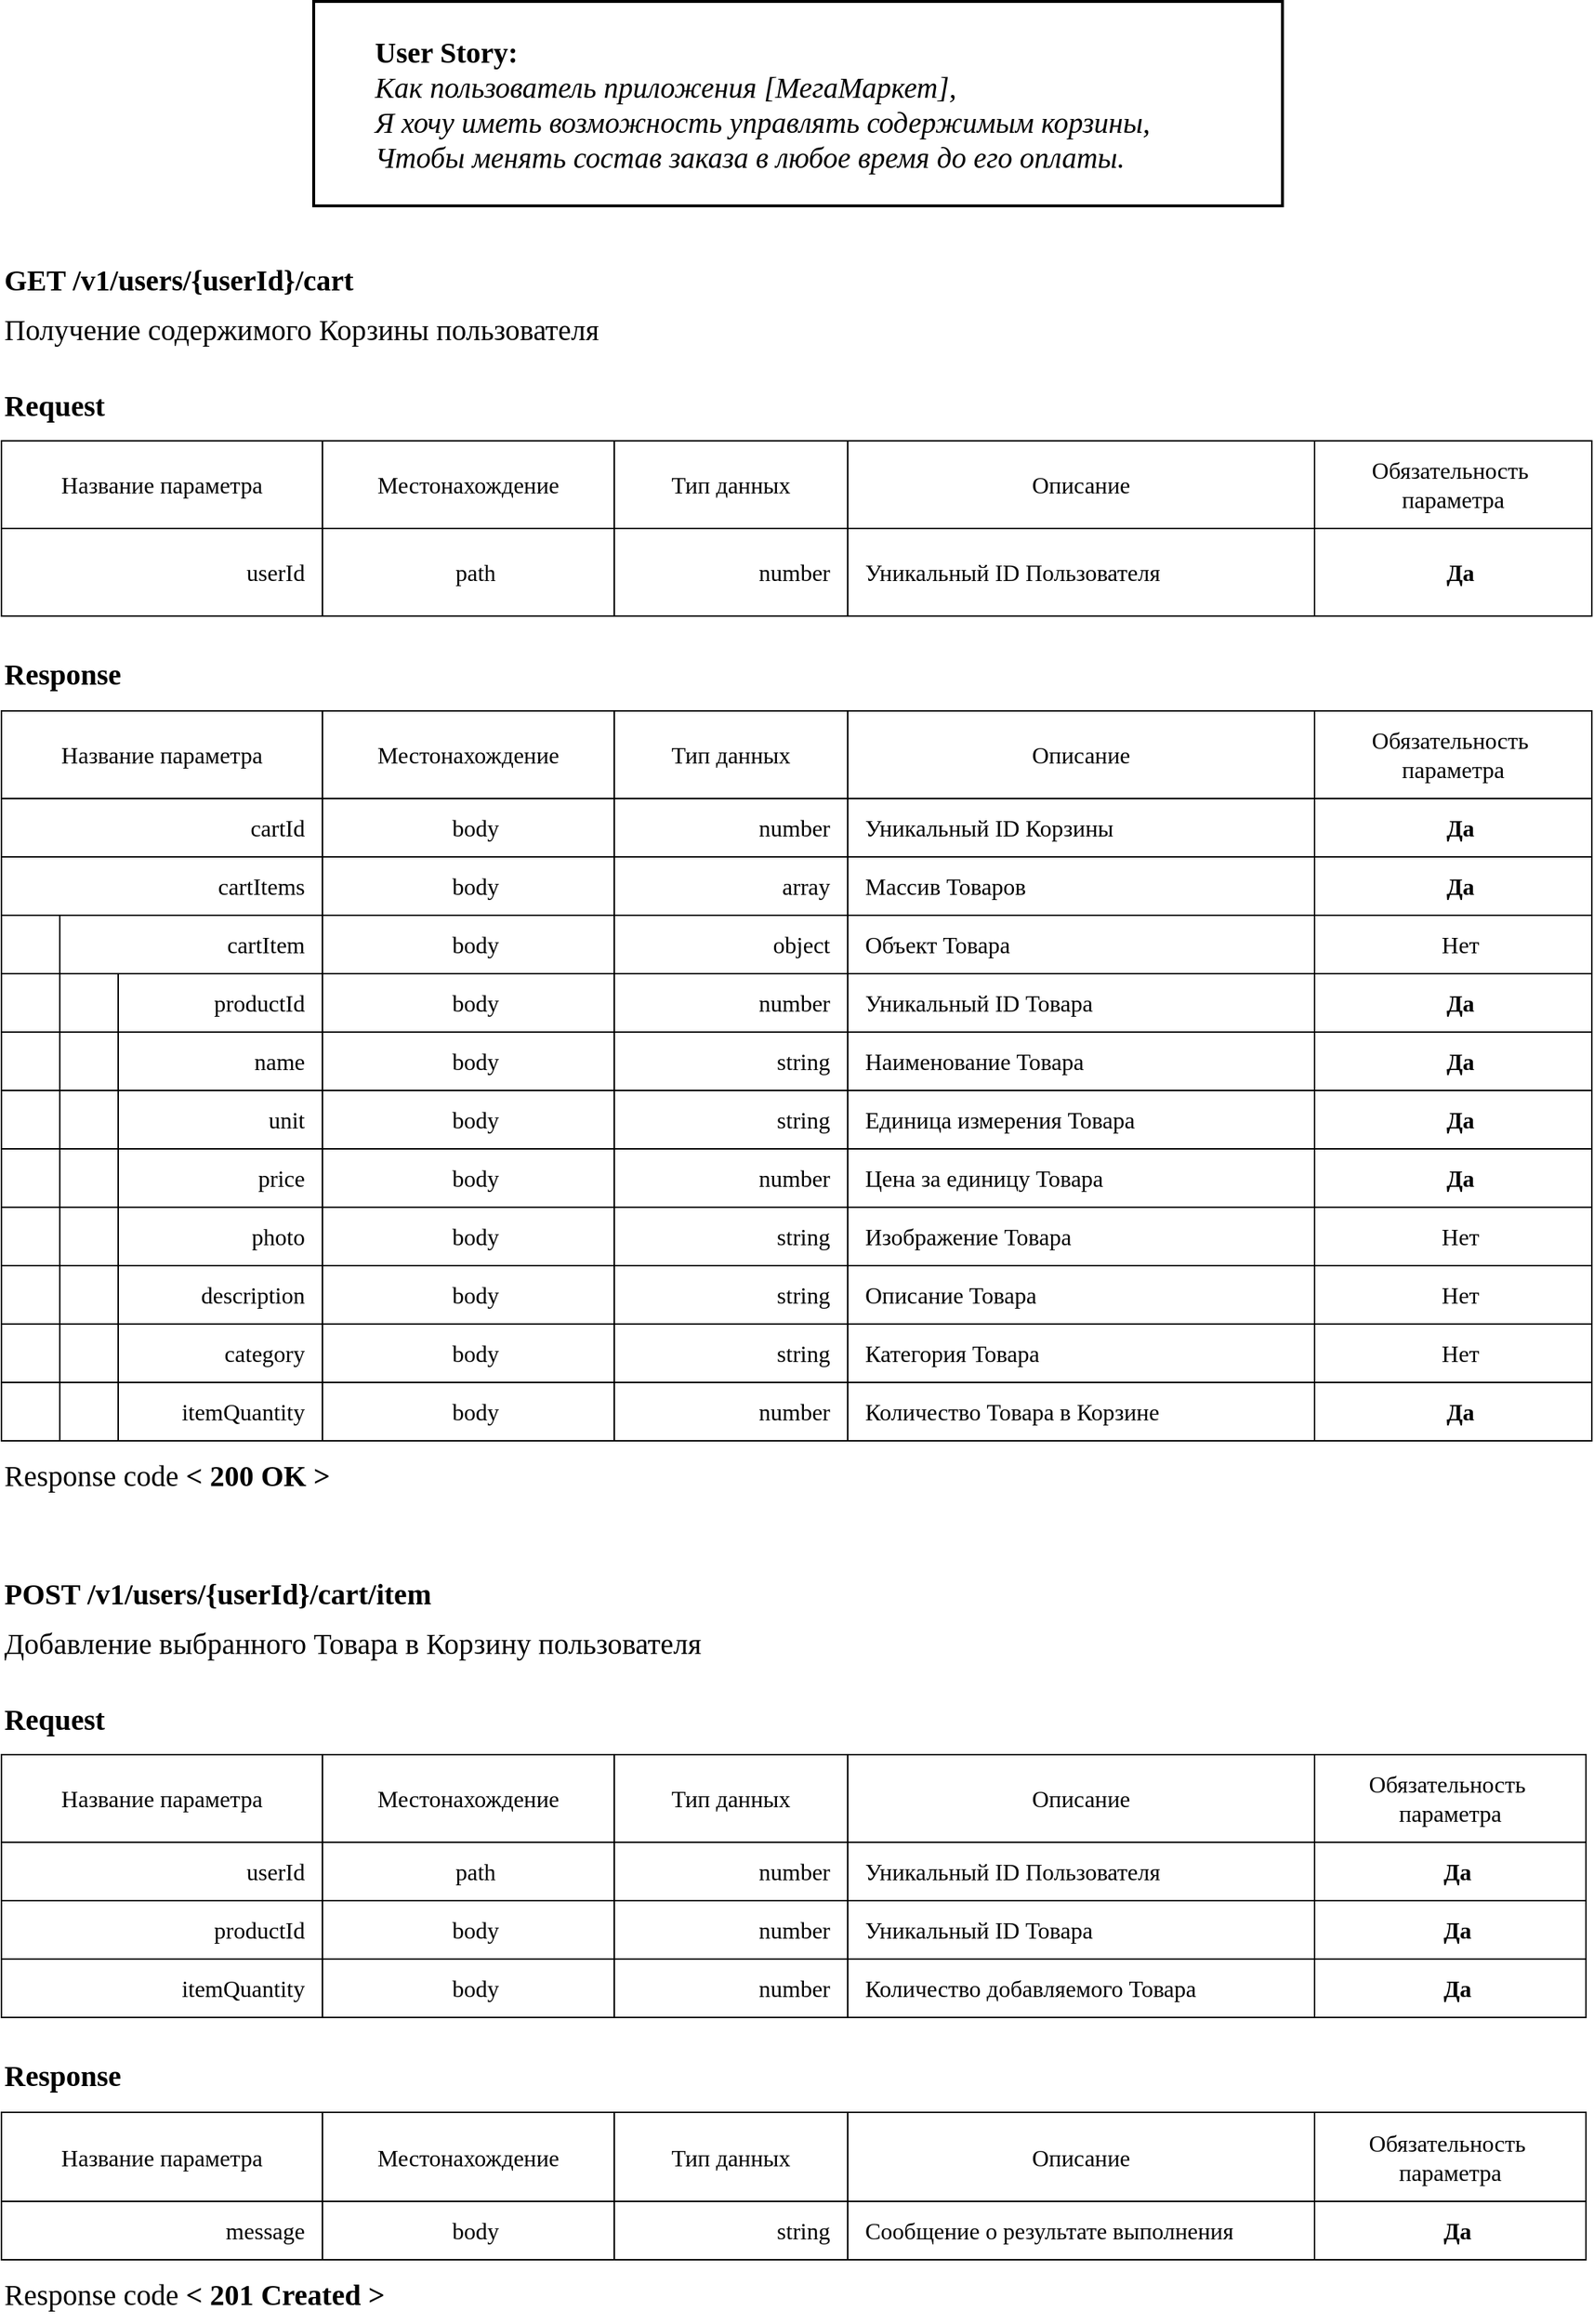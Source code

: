 <mxfile version="25.0.2">
  <diagram name="Страница — 1" id="MIVl5p1enr49xJksiQ6v">
    <mxGraphModel dx="1803" dy="1040" grid="1" gridSize="10" guides="1" tooltips="1" connect="1" arrows="1" fold="1" page="1" pageScale="1" pageWidth="1169" pageHeight="827" math="0" shadow="0">
      <root>
        <mxCell id="0" />
        <mxCell id="1" parent="0" />
        <mxCell id="6HJuL6y66GhY5XT-_tjK-1" value="&lt;blockquote style=&quot;margin: 0px 0px 0px 40px; border: none; padding: 0px; font-size: 20px;&quot;&gt;&lt;font style=&quot;font-size: 20px;&quot;&gt;&lt;b style=&quot;&quot;&gt;User Story:&amp;nbsp;&lt;br style=&quot;&quot;&gt;&lt;/b&gt;&lt;/font&gt;&lt;font style=&quot;font-size: 20px;&quot;&gt;&lt;em style=&quot;box-sizing: border-box;&quot;&gt;Как пользователь приложения [МегаМаркет],&lt;br style=&quot;&quot;&gt;&lt;/em&gt;&lt;/font&gt;&lt;font style=&quot;font-size: 20px;&quot;&gt;&lt;em style=&quot;box-sizing: border-box;&quot;&gt;Я хочу иметь возможность управлять содержимым корзины,&lt;br style=&quot;&quot;&gt;&lt;/em&gt;&lt;/font&gt;&lt;font style=&quot;font-size: 20px;&quot;&gt;&lt;em style=&quot;box-sizing: border-box;&quot;&gt;Чтобы менять состав заказа в любое время до его оплаты.&lt;/em&gt;&lt;/font&gt;&lt;/blockquote&gt;" style="whiteSpace=wrap;html=1;align=left;strokeWidth=2;fontFamily=Comic Sans MS;fontSize=17;spacing=2;" parent="1" vertex="1">
          <mxGeometry x="253" y="30" width="664" height="140" as="geometry" />
        </mxCell>
        <mxCell id="6OoKiLkSBYol4CkCHbGb-26" value="" style="shape=table;startSize=0;container=1;collapsible=0;childLayout=tableLayout;fontFamily=Comic Sans MS;fontSize=16;fontStyle=0" parent="1" vertex="1">
          <mxGeometry x="39" y="331" width="1090.0" height="120" as="geometry" />
        </mxCell>
        <mxCell id="0-SV4qLPW00CwRF8PgyE-6" style="shape=tableRow;horizontal=0;startSize=0;swimlaneHead=0;swimlaneBody=0;strokeColor=inherit;top=0;left=0;bottom=0;right=0;collapsible=0;dropTarget=0;fillColor=none;points=[[0,0.5],[1,0.5]];portConstraint=eastwest;fontFamily=Comic Sans MS;fontSize=16;align=center;fontStyle=0" parent="6OoKiLkSBYol4CkCHbGb-26" vertex="1">
          <mxGeometry width="1090.0" height="60" as="geometry" />
        </mxCell>
        <mxCell id="0-SV4qLPW00CwRF8PgyE-7" value="&lt;span&gt;Название&amp;nbsp;&lt;/span&gt;&lt;span style=&quot;background-color: initial;&quot;&gt;параметра&lt;/span&gt;" style="shape=partialRectangle;html=1;whiteSpace=wrap;connectable=0;strokeColor=inherit;overflow=hidden;fillColor=none;top=0;left=0;bottom=0;right=0;pointerEvents=1;fontFamily=Comic Sans MS;fontSize=16;align=center;spacingRight=0;fontStyle=0" parent="0-SV4qLPW00CwRF8PgyE-6" vertex="1">
          <mxGeometry width="220" height="60" as="geometry">
            <mxRectangle width="220" height="60" as="alternateBounds" />
          </mxGeometry>
        </mxCell>
        <mxCell id="cqhBPOrCAWY7bgpen6-A-246" value="Местонахождение" style="shape=partialRectangle;html=1;whiteSpace=wrap;connectable=0;strokeColor=inherit;overflow=hidden;fillColor=none;top=0;left=0;bottom=0;right=0;pointerEvents=1;fontFamily=Comic Sans MS;fontSize=16;align=center;fontStyle=0" vertex="1" parent="0-SV4qLPW00CwRF8PgyE-6">
          <mxGeometry x="220" width="200" height="60" as="geometry">
            <mxRectangle width="200" height="60" as="alternateBounds" />
          </mxGeometry>
        </mxCell>
        <mxCell id="0-SV4qLPW00CwRF8PgyE-8" value="&lt;span&gt;Тип&amp;nbsp;&lt;/span&gt;&lt;span style=&quot;background-color: initial;&quot;&gt;данных&lt;/span&gt;" style="shape=partialRectangle;html=1;whiteSpace=wrap;connectable=0;strokeColor=inherit;overflow=hidden;fillColor=none;top=0;left=0;bottom=0;right=0;pointerEvents=1;fontFamily=Comic Sans MS;fontSize=16;align=center;fontStyle=0" parent="0-SV4qLPW00CwRF8PgyE-6" vertex="1">
          <mxGeometry x="420" width="160" height="60" as="geometry">
            <mxRectangle width="160" height="60" as="alternateBounds" />
          </mxGeometry>
        </mxCell>
        <mxCell id="cqhBPOrCAWY7bgpen6-A-11" value="Описание" style="shape=partialRectangle;html=1;whiteSpace=wrap;connectable=0;strokeColor=inherit;overflow=hidden;fillColor=none;top=0;left=0;bottom=0;right=0;pointerEvents=1;fontFamily=Comic Sans MS;fontSize=16;align=center;fontStyle=0" vertex="1" parent="0-SV4qLPW00CwRF8PgyE-6">
          <mxGeometry x="580" width="320" height="60" as="geometry">
            <mxRectangle width="320" height="60" as="alternateBounds" />
          </mxGeometry>
        </mxCell>
        <mxCell id="cqhBPOrCAWY7bgpen6-A-21" value="Обязательность&amp;nbsp;&lt;div&gt;&lt;span style=&quot;background-color: initial;&quot;&gt;параметра&lt;/span&gt;&lt;/div&gt;" style="shape=partialRectangle;html=1;whiteSpace=wrap;connectable=0;strokeColor=inherit;overflow=hidden;fillColor=none;top=0;left=0;bottom=0;right=0;pointerEvents=1;fontFamily=Comic Sans MS;fontSize=16;align=center;fontStyle=0" vertex="1" parent="0-SV4qLPW00CwRF8PgyE-6">
          <mxGeometry x="900" width="190" height="60" as="geometry">
            <mxRectangle width="190" height="60" as="alternateBounds" />
          </mxGeometry>
        </mxCell>
        <mxCell id="6OoKiLkSBYol4CkCHbGb-27" value="" style="shape=tableRow;horizontal=0;startSize=0;swimlaneHead=0;swimlaneBody=0;strokeColor=inherit;top=0;left=0;bottom=0;right=0;collapsible=0;dropTarget=0;fillColor=none;points=[[0,0.5],[1,0.5]];portConstraint=eastwest;fontFamily=Comic Sans MS;fontSize=16;align=center;fontStyle=0" parent="6OoKiLkSBYol4CkCHbGb-26" vertex="1">
          <mxGeometry y="60" width="1090.0" height="60" as="geometry" />
        </mxCell>
        <mxCell id="6OoKiLkSBYol4CkCHbGb-29" value="userId" style="shape=partialRectangle;html=1;whiteSpace=wrap;connectable=0;strokeColor=inherit;overflow=hidden;fillColor=none;top=0;left=0;bottom=0;right=0;pointerEvents=1;fontFamily=Comic Sans MS;fontSize=16;align=right;spacingRight=10;fontStyle=0" parent="6OoKiLkSBYol4CkCHbGb-27" vertex="1">
          <mxGeometry width="220" height="60" as="geometry">
            <mxRectangle width="220" height="60" as="alternateBounds" />
          </mxGeometry>
        </mxCell>
        <mxCell id="cqhBPOrCAWY7bgpen6-A-247" value="path" style="shape=partialRectangle;html=1;whiteSpace=wrap;connectable=0;strokeColor=inherit;overflow=hidden;fillColor=none;top=0;left=0;bottom=0;right=0;pointerEvents=1;fontFamily=Comic Sans MS;fontSize=16;spacingLeft=10;align=center;fontStyle=0" vertex="1" parent="6OoKiLkSBYol4CkCHbGb-27">
          <mxGeometry x="220" width="200" height="60" as="geometry">
            <mxRectangle width="200" height="60" as="alternateBounds" />
          </mxGeometry>
        </mxCell>
        <mxCell id="6OoKiLkSBYol4CkCHbGb-30" value="number" style="shape=partialRectangle;html=1;whiteSpace=wrap;connectable=0;strokeColor=inherit;overflow=hidden;fillColor=none;top=0;left=0;bottom=0;right=0;pointerEvents=1;fontFamily=Comic Sans MS;fontSize=16;spacingLeft=10;align=right;fontStyle=0;spacingRight=10;" parent="6OoKiLkSBYol4CkCHbGb-27" vertex="1">
          <mxGeometry x="420" width="160" height="60" as="geometry">
            <mxRectangle width="160" height="60" as="alternateBounds" />
          </mxGeometry>
        </mxCell>
        <mxCell id="cqhBPOrCAWY7bgpen6-A-12" value="Уникальный ID&amp;nbsp;&lt;span style=&quot;background-color: initial;&quot;&gt;Пользователя&lt;/span&gt;" style="shape=partialRectangle;html=1;whiteSpace=wrap;connectable=0;strokeColor=inherit;overflow=hidden;fillColor=none;top=0;left=0;bottom=0;right=0;pointerEvents=1;fontFamily=Comic Sans MS;fontSize=16;spacingLeft=10;align=left;fontStyle=0" vertex="1" parent="6OoKiLkSBYol4CkCHbGb-27">
          <mxGeometry x="580" width="320" height="60" as="geometry">
            <mxRectangle width="320" height="60" as="alternateBounds" />
          </mxGeometry>
        </mxCell>
        <mxCell id="cqhBPOrCAWY7bgpen6-A-22" value="&lt;b&gt;Да&lt;/b&gt;" style="shape=partialRectangle;html=1;whiteSpace=wrap;connectable=0;strokeColor=inherit;overflow=hidden;fillColor=none;top=0;left=0;bottom=0;right=0;pointerEvents=1;fontFamily=Comic Sans MS;fontSize=16;spacingLeft=10;align=center;fontStyle=0" vertex="1" parent="6OoKiLkSBYol4CkCHbGb-27">
          <mxGeometry x="900" width="190" height="60" as="geometry">
            <mxRectangle width="190" height="60" as="alternateBounds" />
          </mxGeometry>
        </mxCell>
        <mxCell id="6OoKiLkSBYol4CkCHbGb-63" value="&lt;b&gt;Request&lt;/b&gt;" style="text;html=1;align=left;verticalAlign=middle;resizable=0;points=[];autosize=1;strokeColor=none;fillColor=none;fontSize=20;fontFamily=Comic Sans MS;fontStyle=0" parent="1" vertex="1">
          <mxGeometry x="39" y="286" width="100" height="40" as="geometry" />
        </mxCell>
        <mxCell id="cqhBPOrCAWY7bgpen6-A-31" value="" style="shape=table;startSize=0;container=1;collapsible=0;childLayout=tableLayout;fontFamily=Comic Sans MS;fontSize=16;fontStyle=0" vertex="1" parent="1">
          <mxGeometry x="39" y="516" width="1090.0" height="500" as="geometry" />
        </mxCell>
        <mxCell id="cqhBPOrCAWY7bgpen6-A-32" style="shape=tableRow;horizontal=0;startSize=0;swimlaneHead=0;swimlaneBody=0;strokeColor=inherit;top=0;left=0;bottom=0;right=0;collapsible=0;dropTarget=0;fillColor=none;points=[[0,0.5],[1,0.5]];portConstraint=eastwest;fontFamily=Comic Sans MS;fontSize=16;align=center;fontStyle=0" vertex="1" parent="cqhBPOrCAWY7bgpen6-A-31">
          <mxGeometry width="1090.0" height="60" as="geometry" />
        </mxCell>
        <mxCell id="cqhBPOrCAWY7bgpen6-A-33" value="&lt;span&gt;Название&amp;nbsp;&lt;/span&gt;&lt;span style=&quot;background-color: initial;&quot;&gt;параметра&lt;/span&gt;" style="shape=partialRectangle;html=1;whiteSpace=wrap;connectable=0;strokeColor=inherit;overflow=hidden;fillColor=none;top=0;left=0;bottom=0;right=0;pointerEvents=1;fontFamily=Comic Sans MS;fontSize=16;align=center;spacingRight=0;fontStyle=0" vertex="1" parent="cqhBPOrCAWY7bgpen6-A-32">
          <mxGeometry width="220" height="60" as="geometry">
            <mxRectangle width="220" height="60" as="alternateBounds" />
          </mxGeometry>
        </mxCell>
        <mxCell id="cqhBPOrCAWY7bgpen6-A-248" value="Местонахождение" style="shape=partialRectangle;html=1;whiteSpace=wrap;connectable=0;strokeColor=inherit;overflow=hidden;fillColor=none;top=0;left=0;bottom=0;right=0;pointerEvents=1;fontFamily=Comic Sans MS;fontSize=16;align=center;fontStyle=0" vertex="1" parent="cqhBPOrCAWY7bgpen6-A-32">
          <mxGeometry x="220" width="200" height="60" as="geometry">
            <mxRectangle width="200" height="60" as="alternateBounds" />
          </mxGeometry>
        </mxCell>
        <mxCell id="cqhBPOrCAWY7bgpen6-A-34" value="&lt;span&gt;Тип&amp;nbsp;&lt;/span&gt;&lt;span style=&quot;background-color: initial;&quot;&gt;данных&lt;/span&gt;" style="shape=partialRectangle;html=1;whiteSpace=wrap;connectable=0;strokeColor=inherit;overflow=hidden;fillColor=none;top=0;left=0;bottom=0;right=0;pointerEvents=1;fontFamily=Comic Sans MS;fontSize=16;align=center;fontStyle=0" vertex="1" parent="cqhBPOrCAWY7bgpen6-A-32">
          <mxGeometry x="420" width="160" height="60" as="geometry">
            <mxRectangle width="160" height="60" as="alternateBounds" />
          </mxGeometry>
        </mxCell>
        <mxCell id="cqhBPOrCAWY7bgpen6-A-36" value="Описание" style="shape=partialRectangle;html=1;whiteSpace=wrap;connectable=0;strokeColor=inherit;overflow=hidden;fillColor=none;top=0;left=0;bottom=0;right=0;pointerEvents=1;fontFamily=Comic Sans MS;fontSize=16;align=center;fontStyle=0" vertex="1" parent="cqhBPOrCAWY7bgpen6-A-32">
          <mxGeometry x="580" width="320" height="60" as="geometry">
            <mxRectangle width="320" height="60" as="alternateBounds" />
          </mxGeometry>
        </mxCell>
        <mxCell id="cqhBPOrCAWY7bgpen6-A-37" value="Обязательность&amp;nbsp;&lt;div&gt;&lt;span style=&quot;background-color: initial;&quot;&gt;параметра&lt;/span&gt;&lt;/div&gt;" style="shape=partialRectangle;html=1;whiteSpace=wrap;connectable=0;strokeColor=inherit;overflow=hidden;fillColor=none;top=0;left=0;bottom=0;right=0;pointerEvents=1;fontFamily=Comic Sans MS;fontSize=16;align=center;fontStyle=0" vertex="1" parent="cqhBPOrCAWY7bgpen6-A-32">
          <mxGeometry x="900" width="190" height="60" as="geometry">
            <mxRectangle width="190" height="60" as="alternateBounds" />
          </mxGeometry>
        </mxCell>
        <mxCell id="cqhBPOrCAWY7bgpen6-A-38" value="" style="shape=tableRow;horizontal=0;startSize=0;swimlaneHead=0;swimlaneBody=0;strokeColor=inherit;top=0;left=0;bottom=0;right=0;collapsible=0;dropTarget=0;fillColor=none;points=[[0,0.5],[1,0.5]];portConstraint=eastwest;fontFamily=Comic Sans MS;fontSize=16;align=center;fontStyle=0" vertex="1" parent="cqhBPOrCAWY7bgpen6-A-31">
          <mxGeometry y="60" width="1090.0" height="40" as="geometry" />
        </mxCell>
        <mxCell id="cqhBPOrCAWY7bgpen6-A-39" value="cartId" style="shape=partialRectangle;html=1;whiteSpace=wrap;connectable=0;strokeColor=inherit;overflow=hidden;fillColor=none;top=0;left=0;bottom=0;right=0;pointerEvents=1;fontFamily=Comic Sans MS;fontSize=16;align=right;spacingRight=10;fontStyle=0" vertex="1" parent="cqhBPOrCAWY7bgpen6-A-38">
          <mxGeometry width="220" height="40" as="geometry">
            <mxRectangle width="220" height="40" as="alternateBounds" />
          </mxGeometry>
        </mxCell>
        <mxCell id="cqhBPOrCAWY7bgpen6-A-249" value="body" style="shape=partialRectangle;html=1;whiteSpace=wrap;connectable=0;strokeColor=inherit;overflow=hidden;fillColor=none;top=0;left=0;bottom=0;right=0;pointerEvents=1;fontFamily=Comic Sans MS;fontSize=16;spacingLeft=10;align=center;fontStyle=0" vertex="1" parent="cqhBPOrCAWY7bgpen6-A-38">
          <mxGeometry x="220" width="200" height="40" as="geometry">
            <mxRectangle width="200" height="40" as="alternateBounds" />
          </mxGeometry>
        </mxCell>
        <mxCell id="cqhBPOrCAWY7bgpen6-A-40" value="&lt;span style=&quot;&quot;&gt;number&lt;/span&gt;" style="shape=partialRectangle;html=1;whiteSpace=wrap;connectable=0;strokeColor=inherit;overflow=hidden;fillColor=none;top=0;left=0;bottom=0;right=0;pointerEvents=1;fontFamily=Comic Sans MS;fontSize=16;spacingLeft=10;align=right;fontStyle=0;spacingRight=10;" vertex="1" parent="cqhBPOrCAWY7bgpen6-A-38">
          <mxGeometry x="420" width="160" height="40" as="geometry">
            <mxRectangle width="160" height="40" as="alternateBounds" />
          </mxGeometry>
        </mxCell>
        <mxCell id="cqhBPOrCAWY7bgpen6-A-42" value="Уникальный ID&amp;nbsp;&lt;span style=&quot;background-color: initial;&quot;&gt;Корзины&lt;/span&gt;" style="shape=partialRectangle;html=1;whiteSpace=wrap;connectable=0;strokeColor=inherit;overflow=hidden;fillColor=none;top=0;left=0;bottom=0;right=0;pointerEvents=1;fontFamily=Comic Sans MS;fontSize=16;spacingLeft=10;align=left;fontStyle=0" vertex="1" parent="cqhBPOrCAWY7bgpen6-A-38">
          <mxGeometry x="580" width="320" height="40" as="geometry">
            <mxRectangle width="320" height="40" as="alternateBounds" />
          </mxGeometry>
        </mxCell>
        <mxCell id="cqhBPOrCAWY7bgpen6-A-43" value="&lt;b&gt;Да&lt;/b&gt;" style="shape=partialRectangle;html=1;whiteSpace=wrap;connectable=0;strokeColor=inherit;overflow=hidden;fillColor=none;top=0;left=0;bottom=0;right=0;pointerEvents=1;fontFamily=Comic Sans MS;fontSize=16;spacingLeft=10;align=center;fontStyle=0" vertex="1" parent="cqhBPOrCAWY7bgpen6-A-38">
          <mxGeometry x="900" width="190" height="40" as="geometry">
            <mxRectangle width="190" height="40" as="alternateBounds" />
          </mxGeometry>
        </mxCell>
        <mxCell id="cqhBPOrCAWY7bgpen6-A-44" value="" style="shape=tableRow;horizontal=0;startSize=0;swimlaneHead=0;swimlaneBody=0;strokeColor=inherit;top=0;left=0;bottom=0;right=0;collapsible=0;dropTarget=0;fillColor=none;points=[[0,0.5],[1,0.5]];portConstraint=eastwest;fontFamily=Comic Sans MS;fontSize=16;fontStyle=0" vertex="1" parent="cqhBPOrCAWY7bgpen6-A-31">
          <mxGeometry y="100" width="1090.0" height="40" as="geometry" />
        </mxCell>
        <mxCell id="cqhBPOrCAWY7bgpen6-A-45" value="cartItems" style="shape=partialRectangle;html=1;whiteSpace=wrap;connectable=0;strokeColor=inherit;overflow=hidden;fillColor=none;top=0;left=0;bottom=0;right=0;pointerEvents=1;fontFamily=Comic Sans MS;fontSize=16;align=right;spacingRight=10;fontStyle=0" vertex="1" parent="cqhBPOrCAWY7bgpen6-A-44">
          <mxGeometry width="220" height="40" as="geometry">
            <mxRectangle width="220" height="40" as="alternateBounds" />
          </mxGeometry>
        </mxCell>
        <mxCell id="cqhBPOrCAWY7bgpen6-A-250" value="body" style="shape=partialRectangle;html=1;whiteSpace=wrap;connectable=0;strokeColor=inherit;overflow=hidden;fillColor=none;top=0;left=0;bottom=0;right=0;pointerEvents=1;fontFamily=Comic Sans MS;fontSize=16;align=center;spacingLeft=10;fontStyle=0" vertex="1" parent="cqhBPOrCAWY7bgpen6-A-44">
          <mxGeometry x="220" width="200" height="40" as="geometry">
            <mxRectangle width="200" height="40" as="alternateBounds" />
          </mxGeometry>
        </mxCell>
        <mxCell id="cqhBPOrCAWY7bgpen6-A-46" value="array" style="shape=partialRectangle;html=1;whiteSpace=wrap;connectable=0;strokeColor=inherit;overflow=hidden;fillColor=none;top=0;left=0;bottom=0;right=0;pointerEvents=1;fontFamily=Comic Sans MS;fontSize=16;align=right;spacingLeft=10;fontStyle=0;spacingRight=10;" vertex="1" parent="cqhBPOrCAWY7bgpen6-A-44">
          <mxGeometry x="420" width="160" height="40" as="geometry">
            <mxRectangle width="160" height="40" as="alternateBounds" />
          </mxGeometry>
        </mxCell>
        <mxCell id="cqhBPOrCAWY7bgpen6-A-48" value="Массив Товаров" style="shape=partialRectangle;html=1;whiteSpace=wrap;connectable=0;strokeColor=inherit;overflow=hidden;fillColor=none;top=0;left=0;bottom=0;right=0;pointerEvents=1;fontFamily=Comic Sans MS;fontSize=16;align=left;spacingLeft=10;fontStyle=0" vertex="1" parent="cqhBPOrCAWY7bgpen6-A-44">
          <mxGeometry x="580" width="320" height="40" as="geometry">
            <mxRectangle width="320" height="40" as="alternateBounds" />
          </mxGeometry>
        </mxCell>
        <mxCell id="cqhBPOrCAWY7bgpen6-A-49" value="&lt;b&gt;Да&lt;/b&gt;" style="shape=partialRectangle;html=1;whiteSpace=wrap;connectable=0;strokeColor=inherit;overflow=hidden;fillColor=none;top=0;left=0;bottom=0;right=0;pointerEvents=1;fontFamily=Comic Sans MS;fontSize=16;align=center;spacingLeft=10;fontStyle=0" vertex="1" parent="cqhBPOrCAWY7bgpen6-A-44">
          <mxGeometry x="900" width="190" height="40" as="geometry">
            <mxRectangle width="190" height="40" as="alternateBounds" />
          </mxGeometry>
        </mxCell>
        <mxCell id="cqhBPOrCAWY7bgpen6-A-50" value="" style="shape=tableRow;horizontal=0;startSize=0;swimlaneHead=0;swimlaneBody=0;strokeColor=inherit;top=0;left=0;bottom=0;right=0;collapsible=0;dropTarget=0;fillColor=none;points=[[0,0.5],[1,0.5]];portConstraint=eastwest;fontFamily=Comic Sans MS;fontSize=16;fontStyle=0" vertex="1" parent="cqhBPOrCAWY7bgpen6-A-31">
          <mxGeometry y="140" width="1090.0" height="40" as="geometry" />
        </mxCell>
        <mxCell id="cqhBPOrCAWY7bgpen6-A-51" value="cartItem" style="shape=partialRectangle;html=1;whiteSpace=wrap;connectable=0;strokeColor=inherit;overflow=hidden;fillColor=none;top=0;left=0;bottom=0;right=0;pointerEvents=1;fontFamily=Comic Sans MS;fontSize=16;align=right;spacingRight=10;fontStyle=0" vertex="1" parent="cqhBPOrCAWY7bgpen6-A-50">
          <mxGeometry width="220" height="40" as="geometry">
            <mxRectangle width="220" height="40" as="alternateBounds" />
          </mxGeometry>
        </mxCell>
        <mxCell id="cqhBPOrCAWY7bgpen6-A-251" value="body" style="shape=partialRectangle;html=1;whiteSpace=wrap;connectable=0;strokeColor=inherit;overflow=hidden;fillColor=none;top=0;left=0;bottom=0;right=0;pointerEvents=1;fontFamily=Comic Sans MS;fontSize=16;align=center;spacingLeft=10;fontStyle=0" vertex="1" parent="cqhBPOrCAWY7bgpen6-A-50">
          <mxGeometry x="220" width="200" height="40" as="geometry">
            <mxRectangle width="200" height="40" as="alternateBounds" />
          </mxGeometry>
        </mxCell>
        <mxCell id="cqhBPOrCAWY7bgpen6-A-52" value="object" style="shape=partialRectangle;html=1;whiteSpace=wrap;connectable=0;strokeColor=inherit;overflow=hidden;fillColor=none;top=0;left=0;bottom=0;right=0;pointerEvents=1;fontFamily=Comic Sans MS;fontSize=16;align=right;spacingLeft=10;fontStyle=0;spacingRight=10;" vertex="1" parent="cqhBPOrCAWY7bgpen6-A-50">
          <mxGeometry x="420" width="160" height="40" as="geometry">
            <mxRectangle width="160" height="40" as="alternateBounds" />
          </mxGeometry>
        </mxCell>
        <mxCell id="cqhBPOrCAWY7bgpen6-A-54" value="Объект Товара" style="shape=partialRectangle;html=1;whiteSpace=wrap;connectable=0;strokeColor=inherit;overflow=hidden;fillColor=none;top=0;left=0;bottom=0;right=0;pointerEvents=1;fontFamily=Comic Sans MS;fontSize=16;align=left;spacingLeft=10;fontStyle=0" vertex="1" parent="cqhBPOrCAWY7bgpen6-A-50">
          <mxGeometry x="580" width="320" height="40" as="geometry">
            <mxRectangle width="320" height="40" as="alternateBounds" />
          </mxGeometry>
        </mxCell>
        <mxCell id="cqhBPOrCAWY7bgpen6-A-55" value="Нет" style="shape=partialRectangle;html=1;whiteSpace=wrap;connectable=0;strokeColor=inherit;overflow=hidden;fillColor=none;top=0;left=0;bottom=0;right=0;pointerEvents=1;fontFamily=Comic Sans MS;fontSize=16;align=center;spacingLeft=10;fontStyle=0" vertex="1" parent="cqhBPOrCAWY7bgpen6-A-50">
          <mxGeometry x="900" width="190" height="40" as="geometry">
            <mxRectangle width="190" height="40" as="alternateBounds" />
          </mxGeometry>
        </mxCell>
        <mxCell id="cqhBPOrCAWY7bgpen6-A-56" value="" style="shape=tableRow;horizontal=0;startSize=0;swimlaneHead=0;swimlaneBody=0;strokeColor=inherit;top=0;left=0;bottom=0;right=0;collapsible=0;dropTarget=0;fillColor=none;points=[[0,0.5],[1,0.5]];portConstraint=eastwest;fontFamily=Comic Sans MS;fontSize=16;fontStyle=0" vertex="1" parent="cqhBPOrCAWY7bgpen6-A-31">
          <mxGeometry y="180" width="1090.0" height="40" as="geometry" />
        </mxCell>
        <mxCell id="cqhBPOrCAWY7bgpen6-A-57" value="productId" style="shape=partialRectangle;html=1;whiteSpace=wrap;connectable=0;strokeColor=inherit;overflow=hidden;fillColor=none;top=0;left=0;bottom=0;right=0;pointerEvents=1;fontFamily=Comic Sans MS;fontSize=16;align=right;spacingRight=10;fontStyle=0" vertex="1" parent="cqhBPOrCAWY7bgpen6-A-56">
          <mxGeometry width="220" height="40" as="geometry">
            <mxRectangle width="220" height="40" as="alternateBounds" />
          </mxGeometry>
        </mxCell>
        <mxCell id="cqhBPOrCAWY7bgpen6-A-252" value="body" style="shape=partialRectangle;html=1;whiteSpace=wrap;connectable=0;strokeColor=inherit;overflow=hidden;fillColor=none;top=0;left=0;bottom=0;right=0;pointerEvents=1;fontFamily=Comic Sans MS;fontSize=16;align=center;spacingLeft=10;fontStyle=0" vertex="1" parent="cqhBPOrCAWY7bgpen6-A-56">
          <mxGeometry x="220" width="200" height="40" as="geometry">
            <mxRectangle width="200" height="40" as="alternateBounds" />
          </mxGeometry>
        </mxCell>
        <mxCell id="cqhBPOrCAWY7bgpen6-A-58" value="&lt;span style=&quot;&quot;&gt;number&lt;/span&gt;" style="shape=partialRectangle;html=1;whiteSpace=wrap;connectable=0;strokeColor=inherit;overflow=hidden;fillColor=none;top=0;left=0;bottom=0;right=0;pointerEvents=1;fontFamily=Comic Sans MS;fontSize=16;align=right;spacingLeft=10;fontStyle=0;spacingRight=10;" vertex="1" parent="cqhBPOrCAWY7bgpen6-A-56">
          <mxGeometry x="420" width="160" height="40" as="geometry">
            <mxRectangle width="160" height="40" as="alternateBounds" />
          </mxGeometry>
        </mxCell>
        <mxCell id="cqhBPOrCAWY7bgpen6-A-60" value="Уникальный ID&amp;nbsp;&lt;span style=&quot;background-color: initial;&quot;&gt;Товара&lt;/span&gt;" style="shape=partialRectangle;html=1;whiteSpace=wrap;connectable=0;strokeColor=inherit;overflow=hidden;fillColor=none;top=0;left=0;bottom=0;right=0;pointerEvents=1;fontFamily=Comic Sans MS;fontSize=16;align=left;spacingLeft=10;fontStyle=0" vertex="1" parent="cqhBPOrCAWY7bgpen6-A-56">
          <mxGeometry x="580" width="320" height="40" as="geometry">
            <mxRectangle width="320" height="40" as="alternateBounds" />
          </mxGeometry>
        </mxCell>
        <mxCell id="cqhBPOrCAWY7bgpen6-A-61" value="&lt;b&gt;Да&lt;/b&gt;" style="shape=partialRectangle;html=1;whiteSpace=wrap;connectable=0;strokeColor=inherit;overflow=hidden;fillColor=none;top=0;left=0;bottom=0;right=0;pointerEvents=1;fontFamily=Comic Sans MS;fontSize=16;align=center;spacingLeft=10;fontStyle=0" vertex="1" parent="cqhBPOrCAWY7bgpen6-A-56">
          <mxGeometry x="900" width="190" height="40" as="geometry">
            <mxRectangle width="190" height="40" as="alternateBounds" />
          </mxGeometry>
        </mxCell>
        <mxCell id="cqhBPOrCAWY7bgpen6-A-62" value="" style="shape=tableRow;horizontal=0;startSize=0;swimlaneHead=0;swimlaneBody=0;strokeColor=inherit;top=0;left=0;bottom=0;right=0;collapsible=0;dropTarget=0;fillColor=none;points=[[0,0.5],[1,0.5]];portConstraint=eastwest;fontFamily=Comic Sans MS;fontSize=16;fontStyle=0" vertex="1" parent="cqhBPOrCAWY7bgpen6-A-31">
          <mxGeometry y="220" width="1090.0" height="40" as="geometry" />
        </mxCell>
        <mxCell id="cqhBPOrCAWY7bgpen6-A-63" value="name" style="shape=partialRectangle;html=1;whiteSpace=wrap;connectable=0;strokeColor=inherit;overflow=hidden;fillColor=none;top=0;left=0;bottom=0;right=0;pointerEvents=1;fontFamily=Comic Sans MS;fontSize=16;align=right;spacingRight=10;fontStyle=0" vertex="1" parent="cqhBPOrCAWY7bgpen6-A-62">
          <mxGeometry width="220" height="40" as="geometry">
            <mxRectangle width="220" height="40" as="alternateBounds" />
          </mxGeometry>
        </mxCell>
        <mxCell id="cqhBPOrCAWY7bgpen6-A-253" value="body" style="shape=partialRectangle;html=1;whiteSpace=wrap;connectable=0;strokeColor=inherit;overflow=hidden;fillColor=none;top=0;left=0;bottom=0;right=0;pointerEvents=1;fontFamily=Comic Sans MS;fontSize=16;align=center;spacingLeft=10;fontStyle=0" vertex="1" parent="cqhBPOrCAWY7bgpen6-A-62">
          <mxGeometry x="220" width="200" height="40" as="geometry">
            <mxRectangle width="200" height="40" as="alternateBounds" />
          </mxGeometry>
        </mxCell>
        <mxCell id="cqhBPOrCAWY7bgpen6-A-64" value="&lt;span style=&quot;&quot;&gt;string&lt;/span&gt;" style="shape=partialRectangle;html=1;whiteSpace=wrap;connectable=0;strokeColor=inherit;overflow=hidden;fillColor=none;top=0;left=0;bottom=0;right=0;pointerEvents=1;fontFamily=Comic Sans MS;fontSize=16;align=right;spacingLeft=10;fontStyle=0;spacingRight=10;" vertex="1" parent="cqhBPOrCAWY7bgpen6-A-62">
          <mxGeometry x="420" width="160" height="40" as="geometry">
            <mxRectangle width="160" height="40" as="alternateBounds" />
          </mxGeometry>
        </mxCell>
        <mxCell id="cqhBPOrCAWY7bgpen6-A-66" value="Наименование Товара" style="shape=partialRectangle;html=1;whiteSpace=wrap;connectable=0;strokeColor=inherit;overflow=hidden;fillColor=none;top=0;left=0;bottom=0;right=0;pointerEvents=1;fontFamily=Comic Sans MS;fontSize=16;align=left;spacingLeft=10;fontStyle=0" vertex="1" parent="cqhBPOrCAWY7bgpen6-A-62">
          <mxGeometry x="580" width="320" height="40" as="geometry">
            <mxRectangle width="320" height="40" as="alternateBounds" />
          </mxGeometry>
        </mxCell>
        <mxCell id="cqhBPOrCAWY7bgpen6-A-67" value="&lt;b&gt;Да&lt;/b&gt;" style="shape=partialRectangle;html=1;whiteSpace=wrap;connectable=0;strokeColor=inherit;overflow=hidden;fillColor=none;top=0;left=0;bottom=0;right=0;pointerEvents=1;fontFamily=Comic Sans MS;fontSize=16;align=center;spacingLeft=10;fontStyle=0" vertex="1" parent="cqhBPOrCAWY7bgpen6-A-62">
          <mxGeometry x="900" width="190" height="40" as="geometry">
            <mxRectangle width="190" height="40" as="alternateBounds" />
          </mxGeometry>
        </mxCell>
        <mxCell id="cqhBPOrCAWY7bgpen6-A-68" value="" style="shape=tableRow;horizontal=0;startSize=0;swimlaneHead=0;swimlaneBody=0;strokeColor=inherit;top=0;left=0;bottom=0;right=0;collapsible=0;dropTarget=0;fillColor=none;points=[[0,0.5],[1,0.5]];portConstraint=eastwest;fontFamily=Comic Sans MS;fontSize=16;fontStyle=0" vertex="1" parent="cqhBPOrCAWY7bgpen6-A-31">
          <mxGeometry y="260" width="1090.0" height="40" as="geometry" />
        </mxCell>
        <mxCell id="cqhBPOrCAWY7bgpen6-A-69" value="unit" style="shape=partialRectangle;html=1;whiteSpace=wrap;connectable=0;strokeColor=inherit;overflow=hidden;fillColor=none;top=0;left=0;bottom=0;right=0;pointerEvents=1;fontFamily=Comic Sans MS;fontSize=16;align=right;spacingRight=10;fontStyle=0" vertex="1" parent="cqhBPOrCAWY7bgpen6-A-68">
          <mxGeometry width="220" height="40" as="geometry">
            <mxRectangle width="220" height="40" as="alternateBounds" />
          </mxGeometry>
        </mxCell>
        <mxCell id="cqhBPOrCAWY7bgpen6-A-254" value="body" style="shape=partialRectangle;html=1;whiteSpace=wrap;connectable=0;strokeColor=inherit;overflow=hidden;fillColor=none;top=0;left=0;bottom=0;right=0;pointerEvents=1;fontFamily=Comic Sans MS;fontSize=16;align=center;spacingLeft=10;fontStyle=0" vertex="1" parent="cqhBPOrCAWY7bgpen6-A-68">
          <mxGeometry x="220" width="200" height="40" as="geometry">
            <mxRectangle width="200" height="40" as="alternateBounds" />
          </mxGeometry>
        </mxCell>
        <mxCell id="cqhBPOrCAWY7bgpen6-A-70" value="&lt;span style=&quot;&quot;&gt;string&lt;/span&gt;" style="shape=partialRectangle;html=1;whiteSpace=wrap;connectable=0;strokeColor=inherit;overflow=hidden;fillColor=none;top=0;left=0;bottom=0;right=0;pointerEvents=1;fontFamily=Comic Sans MS;fontSize=16;align=right;spacingLeft=10;fontStyle=0;spacingRight=10;" vertex="1" parent="cqhBPOrCAWY7bgpen6-A-68">
          <mxGeometry x="420" width="160" height="40" as="geometry">
            <mxRectangle width="160" height="40" as="alternateBounds" />
          </mxGeometry>
        </mxCell>
        <mxCell id="cqhBPOrCAWY7bgpen6-A-72" value="Единица измерения Товара" style="shape=partialRectangle;html=1;whiteSpace=wrap;connectable=0;strokeColor=inherit;overflow=hidden;fillColor=none;top=0;left=0;bottom=0;right=0;pointerEvents=1;fontFamily=Comic Sans MS;fontSize=16;align=left;spacingLeft=10;fontStyle=0" vertex="1" parent="cqhBPOrCAWY7bgpen6-A-68">
          <mxGeometry x="580" width="320" height="40" as="geometry">
            <mxRectangle width="320" height="40" as="alternateBounds" />
          </mxGeometry>
        </mxCell>
        <mxCell id="cqhBPOrCAWY7bgpen6-A-73" value="&lt;b&gt;Да&lt;/b&gt;" style="shape=partialRectangle;html=1;whiteSpace=wrap;connectable=0;strokeColor=inherit;overflow=hidden;fillColor=none;top=0;left=0;bottom=0;right=0;pointerEvents=1;fontFamily=Comic Sans MS;fontSize=16;align=center;spacingLeft=10;fontStyle=0" vertex="1" parent="cqhBPOrCAWY7bgpen6-A-68">
          <mxGeometry x="900" width="190" height="40" as="geometry">
            <mxRectangle width="190" height="40" as="alternateBounds" />
          </mxGeometry>
        </mxCell>
        <mxCell id="cqhBPOrCAWY7bgpen6-A-74" value="" style="shape=tableRow;horizontal=0;startSize=0;swimlaneHead=0;swimlaneBody=0;strokeColor=inherit;top=0;left=0;bottom=0;right=0;collapsible=0;dropTarget=0;fillColor=none;points=[[0,0.5],[1,0.5]];portConstraint=eastwest;fontFamily=Comic Sans MS;fontSize=16;fontStyle=0" vertex="1" parent="cqhBPOrCAWY7bgpen6-A-31">
          <mxGeometry y="300" width="1090.0" height="40" as="geometry" />
        </mxCell>
        <mxCell id="cqhBPOrCAWY7bgpen6-A-75" value="price" style="shape=partialRectangle;html=1;whiteSpace=wrap;connectable=0;strokeColor=inherit;overflow=hidden;fillColor=none;top=0;left=0;bottom=0;right=0;pointerEvents=1;fontFamily=Comic Sans MS;fontSize=16;align=right;spacingRight=10;fontStyle=0" vertex="1" parent="cqhBPOrCAWY7bgpen6-A-74">
          <mxGeometry width="220" height="40" as="geometry">
            <mxRectangle width="220" height="40" as="alternateBounds" />
          </mxGeometry>
        </mxCell>
        <mxCell id="cqhBPOrCAWY7bgpen6-A-255" value="body" style="shape=partialRectangle;html=1;whiteSpace=wrap;connectable=0;strokeColor=inherit;overflow=hidden;fillColor=none;top=0;left=0;bottom=0;right=0;pointerEvents=1;fontFamily=Comic Sans MS;fontSize=16;align=center;spacingLeft=10;fontStyle=0" vertex="1" parent="cqhBPOrCAWY7bgpen6-A-74">
          <mxGeometry x="220" width="200" height="40" as="geometry">
            <mxRectangle width="200" height="40" as="alternateBounds" />
          </mxGeometry>
        </mxCell>
        <mxCell id="cqhBPOrCAWY7bgpen6-A-76" value="&lt;span style=&quot;&quot;&gt;number&lt;/span&gt;" style="shape=partialRectangle;html=1;whiteSpace=wrap;connectable=0;strokeColor=inherit;overflow=hidden;fillColor=none;top=0;left=0;bottom=0;right=0;pointerEvents=1;fontFamily=Comic Sans MS;fontSize=16;align=right;spacingLeft=10;fontStyle=0;spacingRight=10;" vertex="1" parent="cqhBPOrCAWY7bgpen6-A-74">
          <mxGeometry x="420" width="160" height="40" as="geometry">
            <mxRectangle width="160" height="40" as="alternateBounds" />
          </mxGeometry>
        </mxCell>
        <mxCell id="cqhBPOrCAWY7bgpen6-A-78" value="Цена за единицу Товара" style="shape=partialRectangle;html=1;whiteSpace=wrap;connectable=0;strokeColor=inherit;overflow=hidden;fillColor=none;top=0;left=0;bottom=0;right=0;pointerEvents=1;fontFamily=Comic Sans MS;fontSize=16;align=left;spacingLeft=10;fontStyle=0" vertex="1" parent="cqhBPOrCAWY7bgpen6-A-74">
          <mxGeometry x="580" width="320" height="40" as="geometry">
            <mxRectangle width="320" height="40" as="alternateBounds" />
          </mxGeometry>
        </mxCell>
        <mxCell id="cqhBPOrCAWY7bgpen6-A-79" value="&lt;b&gt;Да&lt;/b&gt;" style="shape=partialRectangle;html=1;whiteSpace=wrap;connectable=0;strokeColor=inherit;overflow=hidden;fillColor=none;top=0;left=0;bottom=0;right=0;pointerEvents=1;fontFamily=Comic Sans MS;fontSize=16;align=center;spacingLeft=10;fontStyle=0" vertex="1" parent="cqhBPOrCAWY7bgpen6-A-74">
          <mxGeometry x="900" width="190" height="40" as="geometry">
            <mxRectangle width="190" height="40" as="alternateBounds" />
          </mxGeometry>
        </mxCell>
        <mxCell id="cqhBPOrCAWY7bgpen6-A-80" value="" style="shape=tableRow;horizontal=0;startSize=0;swimlaneHead=0;swimlaneBody=0;strokeColor=inherit;top=0;left=0;bottom=0;right=0;collapsible=0;dropTarget=0;fillColor=none;points=[[0,0.5],[1,0.5]];portConstraint=eastwest;fontFamily=Comic Sans MS;fontSize=16;fontStyle=0" vertex="1" parent="cqhBPOrCAWY7bgpen6-A-31">
          <mxGeometry y="340" width="1090.0" height="40" as="geometry" />
        </mxCell>
        <mxCell id="cqhBPOrCAWY7bgpen6-A-81" value="photo" style="shape=partialRectangle;html=1;whiteSpace=wrap;connectable=0;strokeColor=inherit;overflow=hidden;fillColor=none;top=0;left=0;bottom=0;right=0;pointerEvents=1;fontFamily=Comic Sans MS;fontSize=16;align=right;spacingRight=10;fontStyle=0" vertex="1" parent="cqhBPOrCAWY7bgpen6-A-80">
          <mxGeometry width="220" height="40" as="geometry">
            <mxRectangle width="220" height="40" as="alternateBounds" />
          </mxGeometry>
        </mxCell>
        <mxCell id="cqhBPOrCAWY7bgpen6-A-256" value="body" style="shape=partialRectangle;html=1;whiteSpace=wrap;connectable=0;strokeColor=inherit;overflow=hidden;fillColor=none;top=0;left=0;bottom=0;right=0;pointerEvents=1;fontFamily=Comic Sans MS;fontSize=16;align=center;spacingLeft=10;fontStyle=0" vertex="1" parent="cqhBPOrCAWY7bgpen6-A-80">
          <mxGeometry x="220" width="200" height="40" as="geometry">
            <mxRectangle width="200" height="40" as="alternateBounds" />
          </mxGeometry>
        </mxCell>
        <mxCell id="cqhBPOrCAWY7bgpen6-A-82" value="&lt;span style=&quot;&quot;&gt;string&lt;/span&gt;" style="shape=partialRectangle;html=1;whiteSpace=wrap;connectable=0;strokeColor=inherit;overflow=hidden;fillColor=none;top=0;left=0;bottom=0;right=0;pointerEvents=1;fontFamily=Comic Sans MS;fontSize=16;align=right;spacingLeft=10;fontStyle=0;spacingRight=10;" vertex="1" parent="cqhBPOrCAWY7bgpen6-A-80">
          <mxGeometry x="420" width="160" height="40" as="geometry">
            <mxRectangle width="160" height="40" as="alternateBounds" />
          </mxGeometry>
        </mxCell>
        <mxCell id="cqhBPOrCAWY7bgpen6-A-84" value="Изображение Товара" style="shape=partialRectangle;html=1;whiteSpace=wrap;connectable=0;strokeColor=inherit;overflow=hidden;fillColor=none;top=0;left=0;bottom=0;right=0;pointerEvents=1;fontFamily=Comic Sans MS;fontSize=16;align=left;spacingLeft=10;fontStyle=0" vertex="1" parent="cqhBPOrCAWY7bgpen6-A-80">
          <mxGeometry x="580" width="320" height="40" as="geometry">
            <mxRectangle width="320" height="40" as="alternateBounds" />
          </mxGeometry>
        </mxCell>
        <mxCell id="cqhBPOrCAWY7bgpen6-A-85" value="Нет" style="shape=partialRectangle;html=1;whiteSpace=wrap;connectable=0;strokeColor=inherit;overflow=hidden;fillColor=none;top=0;left=0;bottom=0;right=0;pointerEvents=1;fontFamily=Comic Sans MS;fontSize=16;align=center;spacingLeft=10;fontStyle=0" vertex="1" parent="cqhBPOrCAWY7bgpen6-A-80">
          <mxGeometry x="900" width="190" height="40" as="geometry">
            <mxRectangle width="190" height="40" as="alternateBounds" />
          </mxGeometry>
        </mxCell>
        <mxCell id="cqhBPOrCAWY7bgpen6-A-86" value="" style="shape=tableRow;horizontal=0;startSize=0;swimlaneHead=0;swimlaneBody=0;strokeColor=inherit;top=0;left=0;bottom=0;right=0;collapsible=0;dropTarget=0;fillColor=none;points=[[0,0.5],[1,0.5]];portConstraint=eastwest;fontFamily=Comic Sans MS;fontSize=16;fontStyle=0" vertex="1" parent="cqhBPOrCAWY7bgpen6-A-31">
          <mxGeometry y="380" width="1090.0" height="40" as="geometry" />
        </mxCell>
        <mxCell id="cqhBPOrCAWY7bgpen6-A-87" value="description" style="shape=partialRectangle;html=1;whiteSpace=wrap;connectable=0;strokeColor=inherit;overflow=hidden;fillColor=none;top=0;left=0;bottom=0;right=0;pointerEvents=1;fontFamily=Comic Sans MS;fontSize=16;align=right;spacingRight=10;fontStyle=0" vertex="1" parent="cqhBPOrCAWY7bgpen6-A-86">
          <mxGeometry width="220" height="40" as="geometry">
            <mxRectangle width="220" height="40" as="alternateBounds" />
          </mxGeometry>
        </mxCell>
        <mxCell id="cqhBPOrCAWY7bgpen6-A-257" value="body" style="shape=partialRectangle;html=1;whiteSpace=wrap;connectable=0;strokeColor=inherit;overflow=hidden;fillColor=none;top=0;left=0;bottom=0;right=0;pointerEvents=1;fontFamily=Comic Sans MS;fontSize=16;align=center;spacingLeft=10;fontStyle=0" vertex="1" parent="cqhBPOrCAWY7bgpen6-A-86">
          <mxGeometry x="220" width="200" height="40" as="geometry">
            <mxRectangle width="200" height="40" as="alternateBounds" />
          </mxGeometry>
        </mxCell>
        <mxCell id="cqhBPOrCAWY7bgpen6-A-88" value="&lt;span style=&quot;&quot;&gt;string&lt;/span&gt;" style="shape=partialRectangle;html=1;whiteSpace=wrap;connectable=0;strokeColor=inherit;overflow=hidden;fillColor=none;top=0;left=0;bottom=0;right=0;pointerEvents=1;fontFamily=Comic Sans MS;fontSize=16;align=right;spacingLeft=10;fontStyle=0;spacingRight=10;" vertex="1" parent="cqhBPOrCAWY7bgpen6-A-86">
          <mxGeometry x="420" width="160" height="40" as="geometry">
            <mxRectangle width="160" height="40" as="alternateBounds" />
          </mxGeometry>
        </mxCell>
        <mxCell id="cqhBPOrCAWY7bgpen6-A-90" value="Описание Товара" style="shape=partialRectangle;html=1;whiteSpace=wrap;connectable=0;strokeColor=inherit;overflow=hidden;fillColor=none;top=0;left=0;bottom=0;right=0;pointerEvents=1;fontFamily=Comic Sans MS;fontSize=16;align=left;spacingLeft=10;fontStyle=0" vertex="1" parent="cqhBPOrCAWY7bgpen6-A-86">
          <mxGeometry x="580" width="320" height="40" as="geometry">
            <mxRectangle width="320" height="40" as="alternateBounds" />
          </mxGeometry>
        </mxCell>
        <mxCell id="cqhBPOrCAWY7bgpen6-A-91" value="Нет" style="shape=partialRectangle;html=1;whiteSpace=wrap;connectable=0;strokeColor=inherit;overflow=hidden;fillColor=none;top=0;left=0;bottom=0;right=0;pointerEvents=1;fontFamily=Comic Sans MS;fontSize=16;align=center;spacingLeft=10;fontStyle=0" vertex="1" parent="cqhBPOrCAWY7bgpen6-A-86">
          <mxGeometry x="900" width="190" height="40" as="geometry">
            <mxRectangle width="190" height="40" as="alternateBounds" />
          </mxGeometry>
        </mxCell>
        <mxCell id="cqhBPOrCAWY7bgpen6-A-97" style="shape=tableRow;horizontal=0;startSize=0;swimlaneHead=0;swimlaneBody=0;strokeColor=inherit;top=0;left=0;bottom=0;right=0;collapsible=0;dropTarget=0;fillColor=none;points=[[0,0.5],[1,0.5]];portConstraint=eastwest;fontFamily=Comic Sans MS;fontSize=16;fontStyle=0" vertex="1" parent="cqhBPOrCAWY7bgpen6-A-31">
          <mxGeometry y="420" width="1090.0" height="40" as="geometry" />
        </mxCell>
        <mxCell id="cqhBPOrCAWY7bgpen6-A-98" value="category" style="shape=partialRectangle;html=1;whiteSpace=wrap;connectable=0;strokeColor=inherit;overflow=hidden;fillColor=none;top=0;left=0;bottom=0;right=0;pointerEvents=1;fontFamily=Comic Sans MS;fontSize=16;align=right;spacingRight=10;fontStyle=0" vertex="1" parent="cqhBPOrCAWY7bgpen6-A-97">
          <mxGeometry width="220" height="40" as="geometry">
            <mxRectangle width="220" height="40" as="alternateBounds" />
          </mxGeometry>
        </mxCell>
        <mxCell id="cqhBPOrCAWY7bgpen6-A-258" value="body" style="shape=partialRectangle;html=1;whiteSpace=wrap;connectable=0;strokeColor=inherit;overflow=hidden;fillColor=none;top=0;left=0;bottom=0;right=0;pointerEvents=1;fontFamily=Comic Sans MS;fontSize=16;align=center;spacingLeft=10;fontStyle=0" vertex="1" parent="cqhBPOrCAWY7bgpen6-A-97">
          <mxGeometry x="220" width="200" height="40" as="geometry">
            <mxRectangle width="200" height="40" as="alternateBounds" />
          </mxGeometry>
        </mxCell>
        <mxCell id="cqhBPOrCAWY7bgpen6-A-99" value="&lt;span style=&quot;&quot;&gt;string&lt;/span&gt;" style="shape=partialRectangle;html=1;whiteSpace=wrap;connectable=0;strokeColor=inherit;overflow=hidden;fillColor=none;top=0;left=0;bottom=0;right=0;pointerEvents=1;fontFamily=Comic Sans MS;fontSize=16;align=right;spacingLeft=10;fontStyle=0;spacingRight=10;" vertex="1" parent="cqhBPOrCAWY7bgpen6-A-97">
          <mxGeometry x="420" width="160" height="40" as="geometry">
            <mxRectangle width="160" height="40" as="alternateBounds" />
          </mxGeometry>
        </mxCell>
        <mxCell id="cqhBPOrCAWY7bgpen6-A-101" value="Категория Товара" style="shape=partialRectangle;html=1;whiteSpace=wrap;connectable=0;strokeColor=inherit;overflow=hidden;fillColor=none;top=0;left=0;bottom=0;right=0;pointerEvents=1;fontFamily=Comic Sans MS;fontSize=16;align=left;spacingLeft=10;fontStyle=0" vertex="1" parent="cqhBPOrCAWY7bgpen6-A-97">
          <mxGeometry x="580" width="320" height="40" as="geometry">
            <mxRectangle width="320" height="40" as="alternateBounds" />
          </mxGeometry>
        </mxCell>
        <mxCell id="cqhBPOrCAWY7bgpen6-A-102" value="Нет" style="shape=partialRectangle;html=1;whiteSpace=wrap;connectable=0;strokeColor=inherit;overflow=hidden;fillColor=none;top=0;left=0;bottom=0;right=0;pointerEvents=1;fontFamily=Comic Sans MS;fontSize=16;align=center;spacingLeft=10;fontStyle=0" vertex="1" parent="cqhBPOrCAWY7bgpen6-A-97">
          <mxGeometry x="900" width="190" height="40" as="geometry">
            <mxRectangle width="190" height="40" as="alternateBounds" />
          </mxGeometry>
        </mxCell>
        <mxCell id="cqhBPOrCAWY7bgpen6-A-103" style="shape=tableRow;horizontal=0;startSize=0;swimlaneHead=0;swimlaneBody=0;strokeColor=inherit;top=0;left=0;bottom=0;right=0;collapsible=0;dropTarget=0;fillColor=none;points=[[0,0.5],[1,0.5]];portConstraint=eastwest;fontFamily=Comic Sans MS;fontSize=16;fontStyle=0" vertex="1" parent="cqhBPOrCAWY7bgpen6-A-31">
          <mxGeometry y="460" width="1090.0" height="40" as="geometry" />
        </mxCell>
        <mxCell id="cqhBPOrCAWY7bgpen6-A-104" value="itemQuantity" style="shape=partialRectangle;html=1;whiteSpace=wrap;connectable=0;strokeColor=inherit;overflow=hidden;fillColor=none;top=0;left=0;bottom=0;right=0;pointerEvents=1;fontFamily=Comic Sans MS;fontSize=16;align=right;spacingRight=10;fontStyle=0" vertex="1" parent="cqhBPOrCAWY7bgpen6-A-103">
          <mxGeometry width="220" height="40" as="geometry">
            <mxRectangle width="220" height="40" as="alternateBounds" />
          </mxGeometry>
        </mxCell>
        <mxCell id="cqhBPOrCAWY7bgpen6-A-259" value="body" style="shape=partialRectangle;html=1;whiteSpace=wrap;connectable=0;strokeColor=inherit;overflow=hidden;fillColor=none;top=0;left=0;bottom=0;right=0;pointerEvents=1;fontFamily=Comic Sans MS;fontSize=16;align=center;spacingLeft=10;fontStyle=0" vertex="1" parent="cqhBPOrCAWY7bgpen6-A-103">
          <mxGeometry x="220" width="200" height="40" as="geometry">
            <mxRectangle width="200" height="40" as="alternateBounds" />
          </mxGeometry>
        </mxCell>
        <mxCell id="cqhBPOrCAWY7bgpen6-A-105" value="&lt;span style=&quot;&quot;&gt;number&lt;/span&gt;" style="shape=partialRectangle;html=1;whiteSpace=wrap;connectable=0;strokeColor=inherit;overflow=hidden;fillColor=none;top=0;left=0;bottom=0;right=0;pointerEvents=1;fontFamily=Comic Sans MS;fontSize=16;align=right;spacingLeft=10;fontStyle=0;spacingRight=10;" vertex="1" parent="cqhBPOrCAWY7bgpen6-A-103">
          <mxGeometry x="420" width="160" height="40" as="geometry">
            <mxRectangle width="160" height="40" as="alternateBounds" />
          </mxGeometry>
        </mxCell>
        <mxCell id="cqhBPOrCAWY7bgpen6-A-107" value="Количество Товара в Корзине" style="shape=partialRectangle;html=1;whiteSpace=wrap;connectable=0;strokeColor=inherit;overflow=hidden;fillColor=none;top=0;left=0;bottom=0;right=0;pointerEvents=1;fontFamily=Comic Sans MS;fontSize=16;align=left;spacingLeft=10;fontStyle=0" vertex="1" parent="cqhBPOrCAWY7bgpen6-A-103">
          <mxGeometry x="580" width="320" height="40" as="geometry">
            <mxRectangle width="320" height="40" as="alternateBounds" />
          </mxGeometry>
        </mxCell>
        <mxCell id="cqhBPOrCAWY7bgpen6-A-108" value="&lt;b&gt;Да&lt;/b&gt;" style="shape=partialRectangle;html=1;whiteSpace=wrap;connectable=0;strokeColor=inherit;overflow=hidden;fillColor=none;top=0;left=0;bottom=0;right=0;pointerEvents=1;fontFamily=Comic Sans MS;fontSize=16;align=center;spacingLeft=10;fontStyle=0" vertex="1" parent="cqhBPOrCAWY7bgpen6-A-103">
          <mxGeometry x="900" width="190" height="40" as="geometry">
            <mxRectangle width="190" height="40" as="alternateBounds" />
          </mxGeometry>
        </mxCell>
        <mxCell id="cqhBPOrCAWY7bgpen6-A-92" value="&lt;b&gt;Response&lt;/b&gt;" style="text;html=1;align=left;verticalAlign=middle;resizable=0;points=[];autosize=1;strokeColor=none;fillColor=none;fontSize=20;fontFamily=Comic Sans MS;fontStyle=0" vertex="1" parent="1">
          <mxGeometry x="39" y="470" width="110" height="40" as="geometry" />
        </mxCell>
        <mxCell id="cqhBPOrCAWY7bgpen6-A-93" value="GET /v1/users/{userId}/cart" style="text;html=1;align=left;verticalAlign=middle;resizable=0;points=[];autosize=1;strokeColor=none;fillColor=none;fontSize=20;fontFamily=Comic Sans MS;fontStyle=1" vertex="1" parent="1">
          <mxGeometry x="39" y="200" width="300" height="40" as="geometry" />
        </mxCell>
        <mxCell id="cqhBPOrCAWY7bgpen6-A-94" value="Получение содержимого Корзины пользователя" style="text;html=1;align=left;verticalAlign=middle;resizable=0;points=[];autosize=1;strokeColor=none;fillColor=none;fontSize=20;fontFamily=Comic Sans MS;fontStyle=0" vertex="1" parent="1">
          <mxGeometry x="39" y="234" width="500" height="40" as="geometry" />
        </mxCell>
        <mxCell id="cqhBPOrCAWY7bgpen6-A-95" value="" style="endArrow=none;html=1;rounded=0;" edge="1" parent="1">
          <mxGeometry width="50" height="50" relative="1" as="geometry">
            <mxPoint x="79" y="1016" as="sourcePoint" />
            <mxPoint x="79" y="656" as="targetPoint" />
          </mxGeometry>
        </mxCell>
        <mxCell id="cqhBPOrCAWY7bgpen6-A-96" value="" style="endArrow=none;html=1;rounded=0;" edge="1" parent="1">
          <mxGeometry width="50" height="50" relative="1" as="geometry">
            <mxPoint x="119" y="1016" as="sourcePoint" />
            <mxPoint x="119" y="696" as="targetPoint" />
          </mxGeometry>
        </mxCell>
        <mxCell id="cqhBPOrCAWY7bgpen6-A-127" value="Response code &lt;b&gt;&amp;lt; 200 OK &amp;gt;&lt;/b&gt;" style="text;html=1;align=left;verticalAlign=middle;resizable=0;points=[];autosize=1;strokeColor=none;fillColor=none;fontSize=20;fontFamily=Comic Sans MS;fontStyle=0" vertex="1" parent="1">
          <mxGeometry x="39" y="1019" width="280" height="40" as="geometry" />
        </mxCell>
        <mxCell id="cqhBPOrCAWY7bgpen6-A-128" value="" style="shape=table;startSize=0;container=1;collapsible=0;childLayout=tableLayout;fontFamily=Comic Sans MS;fontSize=16;fontStyle=0" vertex="1" parent="1">
          <mxGeometry x="39" y="1231" width="1086.0" height="180" as="geometry" />
        </mxCell>
        <mxCell id="cqhBPOrCAWY7bgpen6-A-129" style="shape=tableRow;horizontal=0;startSize=0;swimlaneHead=0;swimlaneBody=0;strokeColor=inherit;top=0;left=0;bottom=0;right=0;collapsible=0;dropTarget=0;fillColor=none;points=[[0,0.5],[1,0.5]];portConstraint=eastwest;fontFamily=Comic Sans MS;fontSize=16;align=center;fontStyle=0" vertex="1" parent="cqhBPOrCAWY7bgpen6-A-128">
          <mxGeometry width="1086.0" height="60" as="geometry" />
        </mxCell>
        <mxCell id="cqhBPOrCAWY7bgpen6-A-130" value="&lt;span&gt;Название&amp;nbsp;&lt;/span&gt;&lt;span style=&quot;background-color: initial;&quot;&gt;параметра&lt;/span&gt;" style="shape=partialRectangle;html=1;whiteSpace=wrap;connectable=0;strokeColor=inherit;overflow=hidden;fillColor=none;top=0;left=0;bottom=0;right=0;pointerEvents=1;fontFamily=Comic Sans MS;fontSize=16;align=center;spacingRight=0;fontStyle=0" vertex="1" parent="cqhBPOrCAWY7bgpen6-A-129">
          <mxGeometry width="220" height="60" as="geometry">
            <mxRectangle width="220" height="60" as="alternateBounds" />
          </mxGeometry>
        </mxCell>
        <mxCell id="cqhBPOrCAWY7bgpen6-A-240" value="Местонахождение" style="shape=partialRectangle;html=1;whiteSpace=wrap;connectable=0;strokeColor=inherit;overflow=hidden;fillColor=none;top=0;left=0;bottom=0;right=0;pointerEvents=1;fontFamily=Comic Sans MS;fontSize=16;align=center;fontStyle=0" vertex="1" parent="cqhBPOrCAWY7bgpen6-A-129">
          <mxGeometry x="220" width="200" height="60" as="geometry">
            <mxRectangle width="200" height="60" as="alternateBounds" />
          </mxGeometry>
        </mxCell>
        <mxCell id="cqhBPOrCAWY7bgpen6-A-131" value="&lt;span&gt;Тип&amp;nbsp;&lt;/span&gt;&lt;span style=&quot;background-color: initial;&quot;&gt;данных&lt;/span&gt;" style="shape=partialRectangle;html=1;whiteSpace=wrap;connectable=0;strokeColor=inherit;overflow=hidden;fillColor=none;top=0;left=0;bottom=0;right=0;pointerEvents=1;fontFamily=Comic Sans MS;fontSize=16;align=center;fontStyle=0" vertex="1" parent="cqhBPOrCAWY7bgpen6-A-129">
          <mxGeometry x="420" width="160" height="60" as="geometry">
            <mxRectangle width="160" height="60" as="alternateBounds" />
          </mxGeometry>
        </mxCell>
        <mxCell id="cqhBPOrCAWY7bgpen6-A-133" value="Описание" style="shape=partialRectangle;html=1;whiteSpace=wrap;connectable=0;strokeColor=inherit;overflow=hidden;fillColor=none;top=0;left=0;bottom=0;right=0;pointerEvents=1;fontFamily=Comic Sans MS;fontSize=16;align=center;fontStyle=0" vertex="1" parent="cqhBPOrCAWY7bgpen6-A-129">
          <mxGeometry x="580" width="320" height="60" as="geometry">
            <mxRectangle width="320" height="60" as="alternateBounds" />
          </mxGeometry>
        </mxCell>
        <mxCell id="cqhBPOrCAWY7bgpen6-A-134" value="Обязательность&amp;nbsp;&lt;div&gt;&lt;span style=&quot;background-color: initial;&quot;&gt;параметра&lt;/span&gt;&lt;/div&gt;" style="shape=partialRectangle;html=1;whiteSpace=wrap;connectable=0;strokeColor=inherit;overflow=hidden;fillColor=none;top=0;left=0;bottom=0;right=0;pointerEvents=1;fontFamily=Comic Sans MS;fontSize=16;align=center;fontStyle=0" vertex="1" parent="cqhBPOrCAWY7bgpen6-A-129">
          <mxGeometry x="900" width="186" height="60" as="geometry">
            <mxRectangle width="186" height="60" as="alternateBounds" />
          </mxGeometry>
        </mxCell>
        <mxCell id="cqhBPOrCAWY7bgpen6-A-135" value="" style="shape=tableRow;horizontal=0;startSize=0;swimlaneHead=0;swimlaneBody=0;strokeColor=inherit;top=0;left=0;bottom=0;right=0;collapsible=0;dropTarget=0;fillColor=none;points=[[0,0.5],[1,0.5]];portConstraint=eastwest;fontFamily=Comic Sans MS;fontSize=16;align=center;fontStyle=0" vertex="1" parent="cqhBPOrCAWY7bgpen6-A-128">
          <mxGeometry y="60" width="1086.0" height="40" as="geometry" />
        </mxCell>
        <mxCell id="cqhBPOrCAWY7bgpen6-A-136" value="userId" style="shape=partialRectangle;html=1;whiteSpace=wrap;connectable=0;strokeColor=inherit;overflow=hidden;fillColor=none;top=0;left=0;bottom=0;right=0;pointerEvents=1;fontFamily=Comic Sans MS;fontSize=16;align=right;spacingRight=10;fontStyle=0" vertex="1" parent="cqhBPOrCAWY7bgpen6-A-135">
          <mxGeometry width="220" height="40" as="geometry">
            <mxRectangle width="220" height="40" as="alternateBounds" />
          </mxGeometry>
        </mxCell>
        <mxCell id="cqhBPOrCAWY7bgpen6-A-241" value="path" style="shape=partialRectangle;html=1;whiteSpace=wrap;connectable=0;strokeColor=inherit;overflow=hidden;fillColor=none;top=0;left=0;bottom=0;right=0;pointerEvents=1;fontFamily=Comic Sans MS;fontSize=16;spacingLeft=10;align=center;fontStyle=0" vertex="1" parent="cqhBPOrCAWY7bgpen6-A-135">
          <mxGeometry x="220" width="200" height="40" as="geometry">
            <mxRectangle width="200" height="40" as="alternateBounds" />
          </mxGeometry>
        </mxCell>
        <mxCell id="cqhBPOrCAWY7bgpen6-A-137" value="number" style="shape=partialRectangle;html=1;whiteSpace=wrap;connectable=0;strokeColor=inherit;overflow=hidden;fillColor=none;top=0;left=0;bottom=0;right=0;pointerEvents=1;fontFamily=Comic Sans MS;fontSize=16;spacingLeft=10;align=right;fontStyle=0;spacingRight=10;" vertex="1" parent="cqhBPOrCAWY7bgpen6-A-135">
          <mxGeometry x="420" width="160" height="40" as="geometry">
            <mxRectangle width="160" height="40" as="alternateBounds" />
          </mxGeometry>
        </mxCell>
        <mxCell id="cqhBPOrCAWY7bgpen6-A-139" value="Уникальный ID&amp;nbsp;&lt;span style=&quot;background-color: initial;&quot;&gt;Пользователя&lt;/span&gt;" style="shape=partialRectangle;html=1;whiteSpace=wrap;connectable=0;strokeColor=inherit;overflow=hidden;fillColor=none;top=0;left=0;bottom=0;right=0;pointerEvents=1;fontFamily=Comic Sans MS;fontSize=16;spacingLeft=10;align=left;fontStyle=0" vertex="1" parent="cqhBPOrCAWY7bgpen6-A-135">
          <mxGeometry x="580" width="320" height="40" as="geometry">
            <mxRectangle width="320" height="40" as="alternateBounds" />
          </mxGeometry>
        </mxCell>
        <mxCell id="cqhBPOrCAWY7bgpen6-A-140" value="&lt;b&gt;Да&lt;/b&gt;" style="shape=partialRectangle;html=1;whiteSpace=wrap;connectable=0;strokeColor=inherit;overflow=hidden;fillColor=none;top=0;left=0;bottom=0;right=0;pointerEvents=1;fontFamily=Comic Sans MS;fontSize=16;spacingLeft=10;align=center;fontStyle=0" vertex="1" parent="cqhBPOrCAWY7bgpen6-A-135">
          <mxGeometry x="900" width="186" height="40" as="geometry">
            <mxRectangle width="186" height="40" as="alternateBounds" />
          </mxGeometry>
        </mxCell>
        <mxCell id="cqhBPOrCAWY7bgpen6-A-221" style="shape=tableRow;horizontal=0;startSize=0;swimlaneHead=0;swimlaneBody=0;strokeColor=inherit;top=0;left=0;bottom=0;right=0;collapsible=0;dropTarget=0;fillColor=none;points=[[0,0.5],[1,0.5]];portConstraint=eastwest;fontFamily=Comic Sans MS;fontSize=16;align=center;fontStyle=0" vertex="1" parent="cqhBPOrCAWY7bgpen6-A-128">
          <mxGeometry y="100" width="1086.0" height="40" as="geometry" />
        </mxCell>
        <mxCell id="cqhBPOrCAWY7bgpen6-A-222" value="productId" style="shape=partialRectangle;html=1;whiteSpace=wrap;connectable=0;strokeColor=inherit;overflow=hidden;fillColor=none;top=0;left=0;bottom=0;right=0;pointerEvents=1;fontFamily=Comic Sans MS;fontSize=16;align=right;spacingRight=10;fontStyle=0" vertex="1" parent="cqhBPOrCAWY7bgpen6-A-221">
          <mxGeometry width="220" height="40" as="geometry">
            <mxRectangle width="220" height="40" as="alternateBounds" />
          </mxGeometry>
        </mxCell>
        <mxCell id="cqhBPOrCAWY7bgpen6-A-242" value="&lt;span style=&quot;text-align: left;&quot;&gt;body&lt;/span&gt;" style="shape=partialRectangle;html=1;whiteSpace=wrap;connectable=0;strokeColor=inherit;overflow=hidden;fillColor=none;top=0;left=0;bottom=0;right=0;pointerEvents=1;fontFamily=Comic Sans MS;fontSize=16;spacingLeft=10;align=center;fontStyle=0" vertex="1" parent="cqhBPOrCAWY7bgpen6-A-221">
          <mxGeometry x="220" width="200" height="40" as="geometry">
            <mxRectangle width="200" height="40" as="alternateBounds" />
          </mxGeometry>
        </mxCell>
        <mxCell id="cqhBPOrCAWY7bgpen6-A-223" value="number" style="shape=partialRectangle;html=1;whiteSpace=wrap;connectable=0;strokeColor=inherit;overflow=hidden;fillColor=none;top=0;left=0;bottom=0;right=0;pointerEvents=1;fontFamily=Comic Sans MS;fontSize=16;spacingLeft=10;align=right;fontStyle=0;spacingRight=10;" vertex="1" parent="cqhBPOrCAWY7bgpen6-A-221">
          <mxGeometry x="420" width="160" height="40" as="geometry">
            <mxRectangle width="160" height="40" as="alternateBounds" />
          </mxGeometry>
        </mxCell>
        <mxCell id="cqhBPOrCAWY7bgpen6-A-225" value="Уникальный ID&amp;nbsp;&lt;span style=&quot;background-color: initial;&quot;&gt;Товара&lt;/span&gt;" style="shape=partialRectangle;html=1;whiteSpace=wrap;connectable=0;strokeColor=inherit;overflow=hidden;fillColor=none;top=0;left=0;bottom=0;right=0;pointerEvents=1;fontFamily=Comic Sans MS;fontSize=16;spacingLeft=10;align=left;fontStyle=0" vertex="1" parent="cqhBPOrCAWY7bgpen6-A-221">
          <mxGeometry x="580" width="320" height="40" as="geometry">
            <mxRectangle width="320" height="40" as="alternateBounds" />
          </mxGeometry>
        </mxCell>
        <mxCell id="cqhBPOrCAWY7bgpen6-A-226" value="&lt;b&gt;Да&lt;/b&gt;" style="shape=partialRectangle;html=1;whiteSpace=wrap;connectable=0;strokeColor=inherit;overflow=hidden;fillColor=none;top=0;left=0;bottom=0;right=0;pointerEvents=1;fontFamily=Comic Sans MS;fontSize=16;spacingLeft=10;align=center;fontStyle=0" vertex="1" parent="cqhBPOrCAWY7bgpen6-A-221">
          <mxGeometry x="900" width="186" height="40" as="geometry">
            <mxRectangle width="186" height="40" as="alternateBounds" />
          </mxGeometry>
        </mxCell>
        <mxCell id="cqhBPOrCAWY7bgpen6-A-227" style="shape=tableRow;horizontal=0;startSize=0;swimlaneHead=0;swimlaneBody=0;strokeColor=inherit;top=0;left=0;bottom=0;right=0;collapsible=0;dropTarget=0;fillColor=none;points=[[0,0.5],[1,0.5]];portConstraint=eastwest;fontFamily=Comic Sans MS;fontSize=16;align=center;fontStyle=0" vertex="1" parent="cqhBPOrCAWY7bgpen6-A-128">
          <mxGeometry y="140" width="1086.0" height="40" as="geometry" />
        </mxCell>
        <mxCell id="cqhBPOrCAWY7bgpen6-A-228" value="itemQuantity" style="shape=partialRectangle;html=1;whiteSpace=wrap;connectable=0;strokeColor=inherit;overflow=hidden;fillColor=none;top=0;left=0;bottom=0;right=0;pointerEvents=1;fontFamily=Comic Sans MS;fontSize=16;align=right;spacingRight=10;fontStyle=0" vertex="1" parent="cqhBPOrCAWY7bgpen6-A-227">
          <mxGeometry width="220" height="40" as="geometry">
            <mxRectangle width="220" height="40" as="alternateBounds" />
          </mxGeometry>
        </mxCell>
        <mxCell id="cqhBPOrCAWY7bgpen6-A-243" value="&lt;span style=&quot;text-align: left;&quot;&gt;body&lt;/span&gt;" style="shape=partialRectangle;html=1;whiteSpace=wrap;connectable=0;strokeColor=inherit;overflow=hidden;fillColor=none;top=0;left=0;bottom=0;right=0;pointerEvents=1;fontFamily=Comic Sans MS;fontSize=16;spacingLeft=10;align=center;fontStyle=0" vertex="1" parent="cqhBPOrCAWY7bgpen6-A-227">
          <mxGeometry x="220" width="200" height="40" as="geometry">
            <mxRectangle width="200" height="40" as="alternateBounds" />
          </mxGeometry>
        </mxCell>
        <mxCell id="cqhBPOrCAWY7bgpen6-A-229" value="number" style="shape=partialRectangle;html=1;whiteSpace=wrap;connectable=0;strokeColor=inherit;overflow=hidden;fillColor=none;top=0;left=0;bottom=0;right=0;pointerEvents=1;fontFamily=Comic Sans MS;fontSize=16;spacingLeft=10;align=right;fontStyle=0;spacingRight=10;" vertex="1" parent="cqhBPOrCAWY7bgpen6-A-227">
          <mxGeometry x="420" width="160" height="40" as="geometry">
            <mxRectangle width="160" height="40" as="alternateBounds" />
          </mxGeometry>
        </mxCell>
        <mxCell id="cqhBPOrCAWY7bgpen6-A-231" value="Количество&amp;nbsp;&lt;span style=&quot;background-color: initial;&quot;&gt;добавляемого Товара&lt;/span&gt;" style="shape=partialRectangle;html=1;whiteSpace=wrap;connectable=0;strokeColor=inherit;overflow=hidden;fillColor=none;top=0;left=0;bottom=0;right=0;pointerEvents=1;fontFamily=Comic Sans MS;fontSize=16;spacingLeft=10;align=left;fontStyle=0" vertex="1" parent="cqhBPOrCAWY7bgpen6-A-227">
          <mxGeometry x="580" width="320" height="40" as="geometry">
            <mxRectangle width="320" height="40" as="alternateBounds" />
          </mxGeometry>
        </mxCell>
        <mxCell id="cqhBPOrCAWY7bgpen6-A-232" value="&lt;b&gt;Да&lt;/b&gt;" style="shape=partialRectangle;html=1;whiteSpace=wrap;connectable=0;strokeColor=inherit;overflow=hidden;fillColor=none;top=0;left=0;bottom=0;right=0;pointerEvents=1;fontFamily=Comic Sans MS;fontSize=16;spacingLeft=10;align=center;fontStyle=0" vertex="1" parent="cqhBPOrCAWY7bgpen6-A-227">
          <mxGeometry x="900" width="186" height="40" as="geometry">
            <mxRectangle width="186" height="40" as="alternateBounds" />
          </mxGeometry>
        </mxCell>
        <mxCell id="cqhBPOrCAWY7bgpen6-A-142" value="" style="shape=table;startSize=0;container=1;collapsible=0;childLayout=tableLayout;fontFamily=Comic Sans MS;fontSize=16;fontStyle=0" vertex="1" parent="1">
          <mxGeometry x="39" y="1476" width="1086.0" height="101" as="geometry" />
        </mxCell>
        <mxCell id="cqhBPOrCAWY7bgpen6-A-143" style="shape=tableRow;horizontal=0;startSize=0;swimlaneHead=0;swimlaneBody=0;strokeColor=inherit;top=0;left=0;bottom=0;right=0;collapsible=0;dropTarget=0;fillColor=none;points=[[0,0.5],[1,0.5]];portConstraint=eastwest;fontFamily=Comic Sans MS;fontSize=16;align=center;fontStyle=0" vertex="1" parent="cqhBPOrCAWY7bgpen6-A-142">
          <mxGeometry width="1086.0" height="61" as="geometry" />
        </mxCell>
        <mxCell id="cqhBPOrCAWY7bgpen6-A-144" value="&lt;span&gt;Название&amp;nbsp;&lt;/span&gt;&lt;span style=&quot;background-color: initial;&quot;&gt;параметра&lt;/span&gt;" style="shape=partialRectangle;html=1;whiteSpace=wrap;connectable=0;strokeColor=inherit;overflow=hidden;fillColor=none;top=0;left=0;bottom=0;right=0;pointerEvents=1;fontFamily=Comic Sans MS;fontSize=16;align=center;spacingRight=0;fontStyle=0" vertex="1" parent="cqhBPOrCAWY7bgpen6-A-143">
          <mxGeometry width="220" height="61" as="geometry">
            <mxRectangle width="220" height="61" as="alternateBounds" />
          </mxGeometry>
        </mxCell>
        <mxCell id="cqhBPOrCAWY7bgpen6-A-244" value="Местонахождение" style="shape=partialRectangle;html=1;whiteSpace=wrap;connectable=0;strokeColor=inherit;overflow=hidden;fillColor=none;top=0;left=0;bottom=0;right=0;pointerEvents=1;fontFamily=Comic Sans MS;fontSize=16;align=center;fontStyle=0" vertex="1" parent="cqhBPOrCAWY7bgpen6-A-143">
          <mxGeometry x="220" width="200" height="61" as="geometry">
            <mxRectangle width="200" height="61" as="alternateBounds" />
          </mxGeometry>
        </mxCell>
        <mxCell id="cqhBPOrCAWY7bgpen6-A-145" value="&lt;span&gt;Тип&amp;nbsp;&lt;/span&gt;&lt;span style=&quot;background-color: initial;&quot;&gt;данных&lt;/span&gt;" style="shape=partialRectangle;html=1;whiteSpace=wrap;connectable=0;strokeColor=inherit;overflow=hidden;fillColor=none;top=0;left=0;bottom=0;right=0;pointerEvents=1;fontFamily=Comic Sans MS;fontSize=16;align=center;fontStyle=0" vertex="1" parent="cqhBPOrCAWY7bgpen6-A-143">
          <mxGeometry x="420" width="160" height="61" as="geometry">
            <mxRectangle width="160" height="61" as="alternateBounds" />
          </mxGeometry>
        </mxCell>
        <mxCell id="cqhBPOrCAWY7bgpen6-A-147" value="Описание" style="shape=partialRectangle;html=1;whiteSpace=wrap;connectable=0;strokeColor=inherit;overflow=hidden;fillColor=none;top=0;left=0;bottom=0;right=0;pointerEvents=1;fontFamily=Comic Sans MS;fontSize=16;align=center;fontStyle=0" vertex="1" parent="cqhBPOrCAWY7bgpen6-A-143">
          <mxGeometry x="580" width="320" height="61" as="geometry">
            <mxRectangle width="320" height="61" as="alternateBounds" />
          </mxGeometry>
        </mxCell>
        <mxCell id="cqhBPOrCAWY7bgpen6-A-148" value="Обязательность&amp;nbsp;&lt;div&gt;&lt;span style=&quot;background-color: initial;&quot;&gt;параметра&lt;/span&gt;&lt;/div&gt;" style="shape=partialRectangle;html=1;whiteSpace=wrap;connectable=0;strokeColor=inherit;overflow=hidden;fillColor=none;top=0;left=0;bottom=0;right=0;pointerEvents=1;fontFamily=Comic Sans MS;fontSize=16;align=center;fontStyle=0" vertex="1" parent="cqhBPOrCAWY7bgpen6-A-143">
          <mxGeometry x="900" width="186" height="61" as="geometry">
            <mxRectangle width="186" height="61" as="alternateBounds" />
          </mxGeometry>
        </mxCell>
        <mxCell id="cqhBPOrCAWY7bgpen6-A-233" style="shape=tableRow;horizontal=0;startSize=0;swimlaneHead=0;swimlaneBody=0;strokeColor=inherit;top=0;left=0;bottom=0;right=0;collapsible=0;dropTarget=0;fillColor=none;points=[[0,0.5],[1,0.5]];portConstraint=eastwest;fontFamily=Comic Sans MS;fontSize=16;align=center;fontStyle=0" vertex="1" parent="cqhBPOrCAWY7bgpen6-A-142">
          <mxGeometry y="61" width="1086.0" height="40" as="geometry" />
        </mxCell>
        <mxCell id="cqhBPOrCAWY7bgpen6-A-234" value="message" style="shape=partialRectangle;html=1;whiteSpace=wrap;connectable=0;strokeColor=inherit;overflow=hidden;fillColor=none;top=0;left=0;bottom=0;right=0;pointerEvents=1;fontFamily=Comic Sans MS;fontSize=16;align=right;spacingRight=10;fontStyle=0" vertex="1" parent="cqhBPOrCAWY7bgpen6-A-233">
          <mxGeometry width="220" height="40" as="geometry">
            <mxRectangle width="220" height="40" as="alternateBounds" />
          </mxGeometry>
        </mxCell>
        <mxCell id="cqhBPOrCAWY7bgpen6-A-245" value="body" style="shape=partialRectangle;html=1;whiteSpace=wrap;connectable=0;strokeColor=inherit;overflow=hidden;fillColor=none;top=0;left=0;bottom=0;right=0;pointerEvents=1;fontFamily=Comic Sans MS;fontSize=16;spacingLeft=10;align=center;fontStyle=0" vertex="1" parent="cqhBPOrCAWY7bgpen6-A-233">
          <mxGeometry x="220" width="200" height="40" as="geometry">
            <mxRectangle width="200" height="40" as="alternateBounds" />
          </mxGeometry>
        </mxCell>
        <mxCell id="cqhBPOrCAWY7bgpen6-A-235" value="string" style="shape=partialRectangle;html=1;whiteSpace=wrap;connectable=0;strokeColor=inherit;overflow=hidden;fillColor=none;top=0;left=0;bottom=0;right=0;pointerEvents=1;fontFamily=Comic Sans MS;fontSize=16;spacingLeft=10;align=right;fontStyle=0;spacingRight=10;" vertex="1" parent="cqhBPOrCAWY7bgpen6-A-233">
          <mxGeometry x="420" width="160" height="40" as="geometry">
            <mxRectangle width="160" height="40" as="alternateBounds" />
          </mxGeometry>
        </mxCell>
        <mxCell id="cqhBPOrCAWY7bgpen6-A-237" value="Сообщение о результате выполнения" style="shape=partialRectangle;html=1;whiteSpace=wrap;connectable=0;strokeColor=inherit;overflow=hidden;fillColor=none;top=0;left=0;bottom=0;right=0;pointerEvents=1;fontFamily=Comic Sans MS;fontSize=16;spacingLeft=10;align=left;fontStyle=0" vertex="1" parent="cqhBPOrCAWY7bgpen6-A-233">
          <mxGeometry x="580" width="320" height="40" as="geometry">
            <mxRectangle width="320" height="40" as="alternateBounds" />
          </mxGeometry>
        </mxCell>
        <mxCell id="cqhBPOrCAWY7bgpen6-A-238" value="&lt;b&gt;Да&lt;/b&gt;" style="shape=partialRectangle;html=1;whiteSpace=wrap;connectable=0;strokeColor=inherit;overflow=hidden;fillColor=none;top=0;left=0;bottom=0;right=0;pointerEvents=1;fontFamily=Comic Sans MS;fontSize=16;spacingLeft=10;align=center;fontStyle=0" vertex="1" parent="cqhBPOrCAWY7bgpen6-A-233">
          <mxGeometry x="900" width="186" height="40" as="geometry">
            <mxRectangle width="186" height="40" as="alternateBounds" />
          </mxGeometry>
        </mxCell>
        <mxCell id="cqhBPOrCAWY7bgpen6-A-220" value="Response code &lt;b&gt;&amp;lt; 201 Created &amp;gt;&lt;/b&gt;" style="text;html=1;align=left;verticalAlign=middle;resizable=0;points=[];autosize=1;strokeColor=none;fillColor=none;fontSize=20;fontFamily=Comic Sans MS;fontStyle=0" vertex="1" parent="1">
          <mxGeometry x="39" y="1580" width="330" height="40" as="geometry" />
        </mxCell>
        <mxCell id="cqhBPOrCAWY7bgpen6-A-285" value="&lt;b&gt;Request&lt;/b&gt;" style="text;html=1;align=left;verticalAlign=middle;resizable=0;points=[];autosize=1;strokeColor=none;fillColor=none;fontSize=20;fontFamily=Comic Sans MS;fontStyle=0" vertex="1" parent="1">
          <mxGeometry x="39" y="1186" width="100" height="40" as="geometry" />
        </mxCell>
        <mxCell id="cqhBPOrCAWY7bgpen6-A-286" value="POST /v1/users/{userId}/cart/item" style="text;html=1;align=left;verticalAlign=middle;resizable=0;points=[];autosize=1;strokeColor=none;fillColor=none;fontSize=20;fontFamily=Comic Sans MS;fontStyle=1" vertex="1" parent="1">
          <mxGeometry x="39" y="1100" width="360" height="40" as="geometry" />
        </mxCell>
        <mxCell id="cqhBPOrCAWY7bgpen6-A-287" value="Добавление выбранного Товара в Корзину пользователя" style="text;html=1;align=left;verticalAlign=middle;resizable=0;points=[];autosize=1;strokeColor=none;fillColor=none;fontSize=20;fontFamily=Comic Sans MS;fontStyle=0" vertex="1" parent="1">
          <mxGeometry x="39" y="1134" width="570" height="40" as="geometry" />
        </mxCell>
        <mxCell id="cqhBPOrCAWY7bgpen6-A-431" value="&lt;b&gt;Response&lt;/b&gt;" style="text;html=1;align=left;verticalAlign=middle;resizable=0;points=[];autosize=1;strokeColor=none;fillColor=none;fontSize=20;fontFamily=Comic Sans MS;fontStyle=0" vertex="1" parent="1">
          <mxGeometry x="39" y="1430" width="110" height="40" as="geometry" />
        </mxCell>
      </root>
    </mxGraphModel>
  </diagram>
</mxfile>
